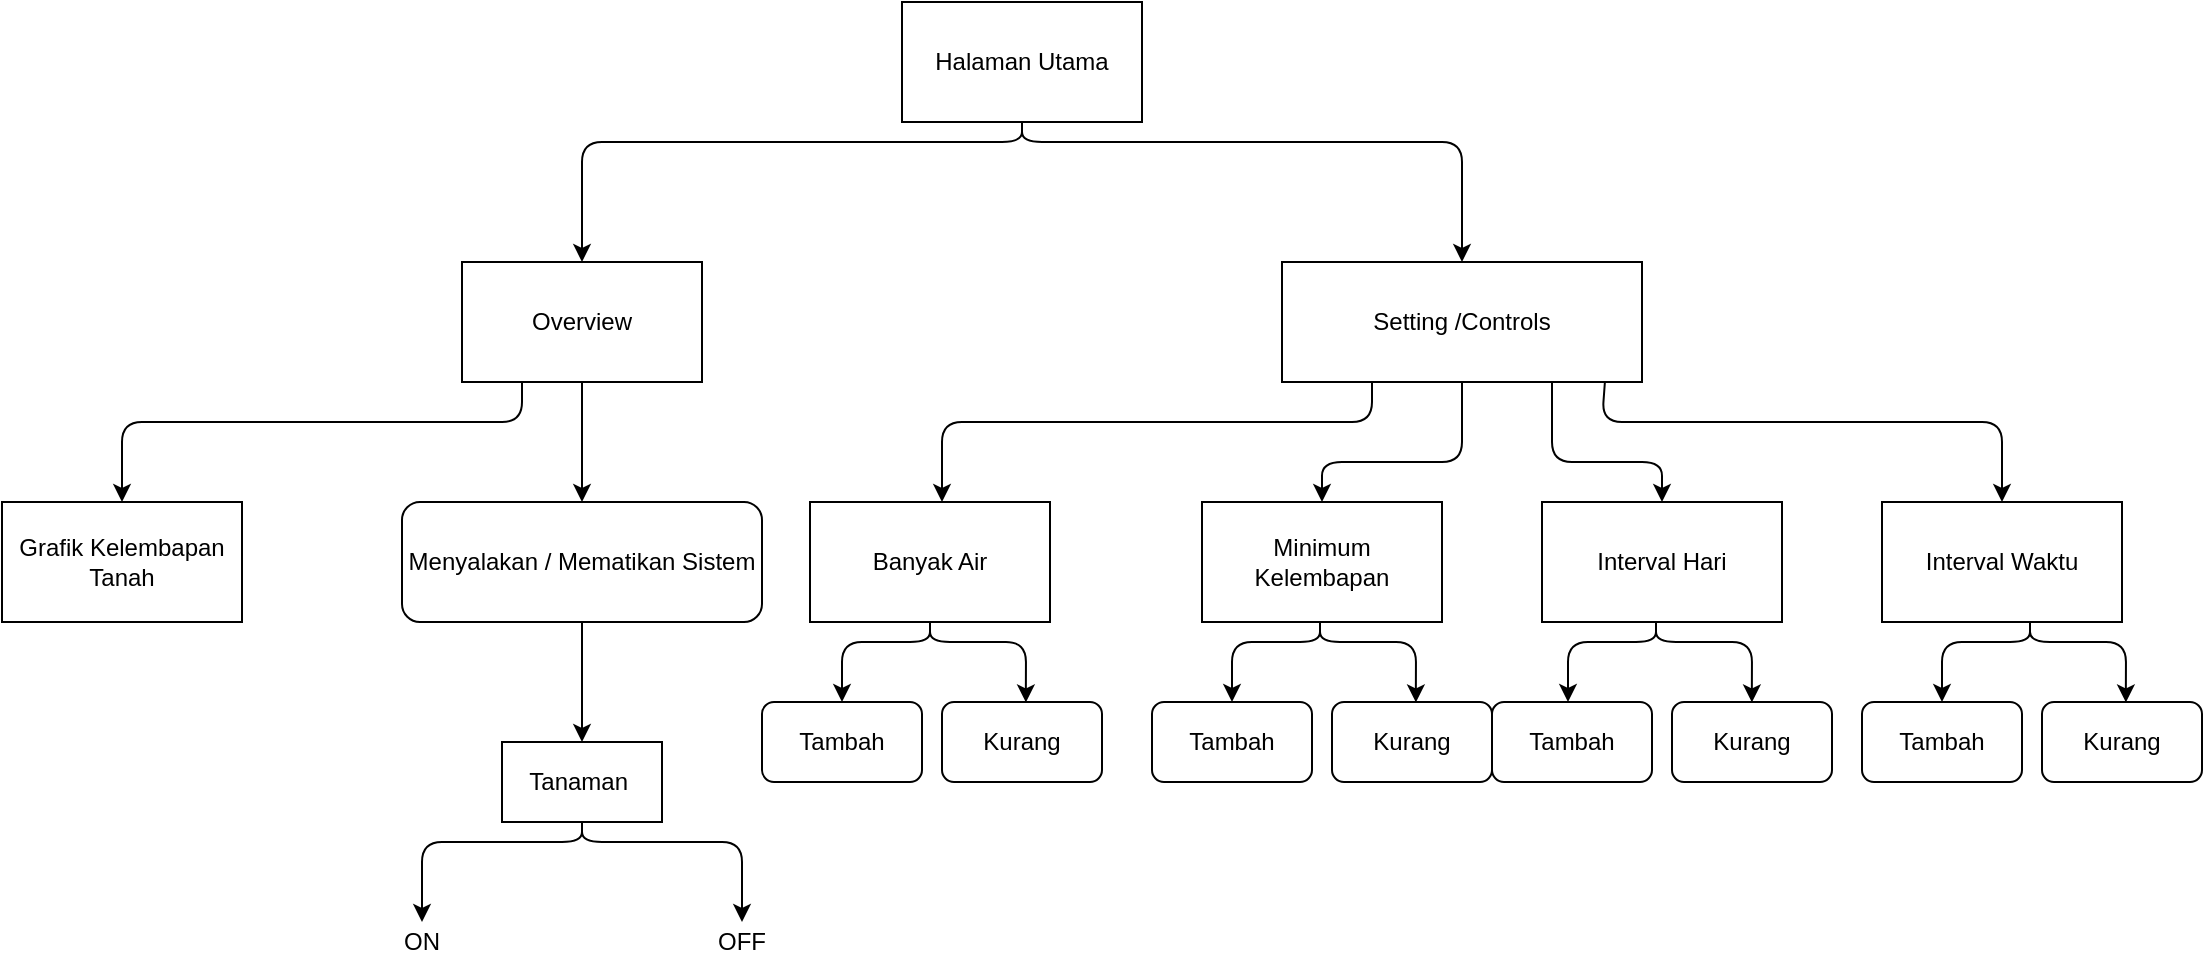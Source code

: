 <mxfile version="14.6.6" type="github">
  <diagram id="04UeCO1tRRVWbVPSGN4-" name="Page-1">
    <mxGraphModel dx="925" dy="516" grid="1" gridSize="10" guides="1" tooltips="1" connect="1" arrows="1" fold="1" page="1" pageScale="1" pageWidth="1169" pageHeight="827" math="0" shadow="0">
      <root>
        <mxCell id="0" />
        <mxCell id="1" parent="0" />
        <mxCell id="5Y6qX5x5vzcB-KbmH06u-1" value="Halaman Utama" style="rounded=0;whiteSpace=wrap;html=1;" parent="1" vertex="1">
          <mxGeometry x="480" y="60" width="120" height="60" as="geometry" />
        </mxCell>
        <mxCell id="5Y6qX5x5vzcB-KbmH06u-2" value="" style="endArrow=classic;html=1;exitX=0.5;exitY=1;exitDx=0;exitDy=0;" parent="1" source="5Y6qX5x5vzcB-KbmH06u-1" target="5Y6qX5x5vzcB-KbmH06u-3" edge="1">
          <mxGeometry width="50" height="50" relative="1" as="geometry">
            <mxPoint x="400" y="320" as="sourcePoint" />
            <mxPoint x="140" y="190" as="targetPoint" />
            <Array as="points">
              <mxPoint x="540" y="130" />
              <mxPoint x="320" y="130" />
            </Array>
          </mxGeometry>
        </mxCell>
        <mxCell id="5Y6qX5x5vzcB-KbmH06u-3" value="Overview" style="rounded=0;whiteSpace=wrap;html=1;" parent="1" vertex="1">
          <mxGeometry x="260" y="190" width="120" height="60" as="geometry" />
        </mxCell>
        <mxCell id="5Y6qX5x5vzcB-KbmH06u-4" value="Setting /Controls" style="rounded=0;whiteSpace=wrap;html=1;" parent="1" vertex="1">
          <mxGeometry x="670" y="190" width="180" height="60" as="geometry" />
        </mxCell>
        <mxCell id="5Y6qX5x5vzcB-KbmH06u-5" value="" style="endArrow=classic;html=1;exitX=0.5;exitY=1;exitDx=0;exitDy=0;entryX=0.5;entryY=0;entryDx=0;entryDy=0;" parent="1" source="5Y6qX5x5vzcB-KbmH06u-1" target="5Y6qX5x5vzcB-KbmH06u-4" edge="1">
          <mxGeometry width="50" height="50" relative="1" as="geometry">
            <mxPoint x="480" y="140" as="sourcePoint" />
            <mxPoint x="480" y="190" as="targetPoint" />
            <Array as="points">
              <mxPoint x="540" y="130" />
              <mxPoint x="760" y="130" />
            </Array>
          </mxGeometry>
        </mxCell>
        <mxCell id="5Y6qX5x5vzcB-KbmH06u-13" value="Menyalakan / Mematikan Sistem" style="rounded=1;whiteSpace=wrap;html=1;" parent="1" vertex="1">
          <mxGeometry x="230" y="310" width="180" height="60" as="geometry" />
        </mxCell>
        <mxCell id="5Y6qX5x5vzcB-KbmH06u-14" value="" style="endArrow=classic;html=1;exitX=0.5;exitY=1;exitDx=0;exitDy=0;entryX=0.5;entryY=0;entryDx=0;entryDy=0;" parent="1" source="5Y6qX5x5vzcB-KbmH06u-13" target="5Y6qX5x5vzcB-KbmH06u-18" edge="1">
          <mxGeometry width="50" height="50" relative="1" as="geometry">
            <mxPoint x="260" y="370" as="sourcePoint" />
            <mxPoint x="140" y="430" as="targetPoint" />
            <Array as="points">
              <mxPoint x="320" y="380" />
              <mxPoint x="320" y="410" />
            </Array>
          </mxGeometry>
        </mxCell>
        <mxCell id="5Y6qX5x5vzcB-KbmH06u-16" value="" style="endArrow=classic;html=1;exitX=0.5;exitY=1;exitDx=0;exitDy=0;" parent="1" source="5Y6qX5x5vzcB-KbmH06u-3" target="5Y6qX5x5vzcB-KbmH06u-13" edge="1">
          <mxGeometry width="50" height="50" relative="1" as="geometry">
            <mxPoint x="310" y="390" as="sourcePoint" />
            <mxPoint x="360" y="340" as="targetPoint" />
          </mxGeometry>
        </mxCell>
        <mxCell id="5Y6qX5x5vzcB-KbmH06u-18" value="Tanaman&amp;nbsp;" style="rounded=0;whiteSpace=wrap;html=1;" parent="1" vertex="1">
          <mxGeometry x="280" y="430" width="80" height="40" as="geometry" />
        </mxCell>
        <mxCell id="5Y6qX5x5vzcB-KbmH06u-22" value="" style="endArrow=classic;html=1;exitX=0.5;exitY=1;exitDx=0;exitDy=0;" parent="1" source="5Y6qX5x5vzcB-KbmH06u-18" target="5Y6qX5x5vzcB-KbmH06u-23" edge="1">
          <mxGeometry width="50" height="50" relative="1" as="geometry">
            <mxPoint x="310" y="390" as="sourcePoint" />
            <mxPoint x="100" y="510" as="targetPoint" />
            <Array as="points">
              <mxPoint x="320" y="480" />
              <mxPoint x="240" y="480" />
            </Array>
          </mxGeometry>
        </mxCell>
        <mxCell id="5Y6qX5x5vzcB-KbmH06u-23" value="ON" style="text;html=1;strokeColor=none;fillColor=none;align=center;verticalAlign=middle;whiteSpace=wrap;rounded=0;" parent="1" vertex="1">
          <mxGeometry x="220" y="520" width="40" height="20" as="geometry" />
        </mxCell>
        <mxCell id="5Y6qX5x5vzcB-KbmH06u-34" value="" style="endArrow=classic;html=1;exitX=0.25;exitY=1;exitDx=0;exitDy=0;" parent="1" source="5Y6qX5x5vzcB-KbmH06u-4" edge="1">
          <mxGeometry width="50" height="50" relative="1" as="geometry">
            <mxPoint x="570" y="250" as="sourcePoint" />
            <mxPoint x="500" y="310" as="targetPoint" />
            <Array as="points">
              <mxPoint x="715" y="270" />
              <mxPoint x="500" y="270" />
            </Array>
          </mxGeometry>
        </mxCell>
        <mxCell id="5Y6qX5x5vzcB-KbmH06u-35" value="Banyak Air" style="rounded=0;whiteSpace=wrap;html=1;" parent="1" vertex="1">
          <mxGeometry x="434" y="310" width="120" height="60" as="geometry" />
        </mxCell>
        <mxCell id="5Y6qX5x5vzcB-KbmH06u-36" value="Minimum Kelembapan" style="rounded=0;whiteSpace=wrap;html=1;" parent="1" vertex="1">
          <mxGeometry x="630" y="310" width="120" height="60" as="geometry" />
        </mxCell>
        <mxCell id="5Y6qX5x5vzcB-KbmH06u-38" value="Interval Hari" style="rounded=0;whiteSpace=wrap;html=1;" parent="1" vertex="1">
          <mxGeometry x="800" y="310" width="120" height="60" as="geometry" />
        </mxCell>
        <mxCell id="5Y6qX5x5vzcB-KbmH06u-39" value="Interval Waktu" style="rounded=0;whiteSpace=wrap;html=1;" parent="1" vertex="1">
          <mxGeometry x="970" y="310" width="120" height="60" as="geometry" />
        </mxCell>
        <mxCell id="5Y6qX5x5vzcB-KbmH06u-40" value="" style="endArrow=classic;html=1;exitX=0.5;exitY=1;exitDx=0;exitDy=0;entryX=0.5;entryY=0;entryDx=0;entryDy=0;" parent="1" source="5Y6qX5x5vzcB-KbmH06u-4" target="5Y6qX5x5vzcB-KbmH06u-36" edge="1">
          <mxGeometry width="50" height="50" relative="1" as="geometry">
            <mxPoint x="610" y="360" as="sourcePoint" />
            <mxPoint x="660" y="310" as="targetPoint" />
            <Array as="points">
              <mxPoint x="760" y="290" />
              <mxPoint x="690" y="290" />
            </Array>
          </mxGeometry>
        </mxCell>
        <mxCell id="5Y6qX5x5vzcB-KbmH06u-41" value="" style="endArrow=classic;html=1;exitX=0.75;exitY=1;exitDx=0;exitDy=0;entryX=0.5;entryY=0;entryDx=0;entryDy=0;" parent="1" source="5Y6qX5x5vzcB-KbmH06u-4" target="5Y6qX5x5vzcB-KbmH06u-38" edge="1">
          <mxGeometry width="50" height="50" relative="1" as="geometry">
            <mxPoint x="610" y="360" as="sourcePoint" />
            <mxPoint x="660" y="310" as="targetPoint" />
            <Array as="points">
              <mxPoint x="805" y="290" />
              <mxPoint x="860" y="290" />
            </Array>
          </mxGeometry>
        </mxCell>
        <mxCell id="5Y6qX5x5vzcB-KbmH06u-42" value="" style="endArrow=classic;html=1;exitX=0.897;exitY=0.998;exitDx=0;exitDy=0;exitPerimeter=0;entryX=0.5;entryY=0;entryDx=0;entryDy=0;" parent="1" source="5Y6qX5x5vzcB-KbmH06u-4" target="5Y6qX5x5vzcB-KbmH06u-39" edge="1">
          <mxGeometry width="50" height="50" relative="1" as="geometry">
            <mxPoint x="720" y="350" as="sourcePoint" />
            <mxPoint x="951" y="313" as="targetPoint" />
            <Array as="points">
              <mxPoint x="830" y="270" />
              <mxPoint x="1030" y="270" />
            </Array>
          </mxGeometry>
        </mxCell>
        <mxCell id="5Y6qX5x5vzcB-KbmH06u-43" value="" style="endArrow=classic;html=1;exitX=0.25;exitY=1;exitDx=0;exitDy=0;" parent="1" source="5Y6qX5x5vzcB-KbmH06u-3" target="5Y6qX5x5vzcB-KbmH06u-44" edge="1">
          <mxGeometry width="50" height="50" relative="1" as="geometry">
            <mxPoint x="520" y="400" as="sourcePoint" />
            <mxPoint x="90" y="290" as="targetPoint" />
            <Array as="points">
              <mxPoint x="290" y="270" />
              <mxPoint x="90" y="270" />
            </Array>
          </mxGeometry>
        </mxCell>
        <mxCell id="5Y6qX5x5vzcB-KbmH06u-44" value="Grafik Kelembapan Tanah" style="rounded=0;whiteSpace=wrap;html=1;" parent="1" vertex="1">
          <mxGeometry x="30" y="310" width="120" height="60" as="geometry" />
        </mxCell>
        <mxCell id="5Y6qX5x5vzcB-KbmH06u-45" value="" style="endArrow=classic;html=1;exitX=0.5;exitY=1;exitDx=0;exitDy=0;" parent="1" source="5Y6qX5x5vzcB-KbmH06u-35" target="5Y6qX5x5vzcB-KbmH06u-46" edge="1">
          <mxGeometry width="50" height="50" relative="1" as="geometry">
            <mxPoint x="520" y="390" as="sourcePoint" />
            <mxPoint x="450" y="410" as="targetPoint" />
            <Array as="points">
              <mxPoint x="494" y="380" />
              <mxPoint x="450" y="380" />
            </Array>
          </mxGeometry>
        </mxCell>
        <mxCell id="5Y6qX5x5vzcB-KbmH06u-46" value="Tambah" style="rounded=1;whiteSpace=wrap;html=1;" parent="1" vertex="1">
          <mxGeometry x="410" y="410" width="80" height="40" as="geometry" />
        </mxCell>
        <mxCell id="5Y6qX5x5vzcB-KbmH06u-48" value="Kurang" style="rounded=1;whiteSpace=wrap;html=1;" parent="1" vertex="1">
          <mxGeometry x="500" y="410" width="80" height="40" as="geometry" />
        </mxCell>
        <mxCell id="5Y6qX5x5vzcB-KbmH06u-49" value="" style="endArrow=classic;html=1;exitX=0.5;exitY=1;exitDx=0;exitDy=0;entryX=0.524;entryY=0.005;entryDx=0;entryDy=0;entryPerimeter=0;" parent="1" source="5Y6qX5x5vzcB-KbmH06u-35" target="5Y6qX5x5vzcB-KbmH06u-48" edge="1">
          <mxGeometry width="50" height="50" relative="1" as="geometry">
            <mxPoint x="560" y="390" as="sourcePoint" />
            <mxPoint x="610" y="340" as="targetPoint" />
            <Array as="points">
              <mxPoint x="494" y="380" />
              <mxPoint x="542" y="380" />
            </Array>
          </mxGeometry>
        </mxCell>
        <mxCell id="5Y6qX5x5vzcB-KbmH06u-50" value="" style="endArrow=classic;html=1;exitX=0.5;exitY=1;exitDx=0;exitDy=0;" parent="1" target="5Y6qX5x5vzcB-KbmH06u-51" edge="1">
          <mxGeometry width="50" height="50" relative="1" as="geometry">
            <mxPoint x="689" y="370" as="sourcePoint" />
            <mxPoint x="645" y="410" as="targetPoint" />
            <Array as="points">
              <mxPoint x="689" y="380" />
              <mxPoint x="645" y="380" />
            </Array>
          </mxGeometry>
        </mxCell>
        <mxCell id="5Y6qX5x5vzcB-KbmH06u-51" value="Tambah" style="rounded=1;whiteSpace=wrap;html=1;" parent="1" vertex="1">
          <mxGeometry x="605" y="410" width="80" height="40" as="geometry" />
        </mxCell>
        <mxCell id="5Y6qX5x5vzcB-KbmH06u-52" value="Kurang" style="rounded=1;whiteSpace=wrap;html=1;" parent="1" vertex="1">
          <mxGeometry x="695" y="410" width="80" height="40" as="geometry" />
        </mxCell>
        <mxCell id="5Y6qX5x5vzcB-KbmH06u-53" value="" style="endArrow=classic;html=1;exitX=0.5;exitY=1;exitDx=0;exitDy=0;entryX=0.524;entryY=0.005;entryDx=0;entryDy=0;entryPerimeter=0;" parent="1" target="5Y6qX5x5vzcB-KbmH06u-52" edge="1">
          <mxGeometry width="50" height="50" relative="1" as="geometry">
            <mxPoint x="689" y="370" as="sourcePoint" />
            <mxPoint x="805" y="340" as="targetPoint" />
            <Array as="points">
              <mxPoint x="689" y="380" />
              <mxPoint x="737" y="380" />
            </Array>
          </mxGeometry>
        </mxCell>
        <mxCell id="5Y6qX5x5vzcB-KbmH06u-55" value="Tambah" style="rounded=1;whiteSpace=wrap;html=1;" parent="1" vertex="1">
          <mxGeometry x="775" y="410" width="80" height="40" as="geometry" />
        </mxCell>
        <mxCell id="5Y6qX5x5vzcB-KbmH06u-56" value="Kurang" style="rounded=1;whiteSpace=wrap;html=1;" parent="1" vertex="1">
          <mxGeometry x="865" y="410" width="80" height="40" as="geometry" />
        </mxCell>
        <mxCell id="5Y6qX5x5vzcB-KbmH06u-58" value="" style="endArrow=classic;html=1;exitX=0.5;exitY=1;exitDx=0;exitDy=0;" parent="1" target="5Y6qX5x5vzcB-KbmH06u-59" edge="1">
          <mxGeometry width="50" height="50" relative="1" as="geometry">
            <mxPoint x="1044" y="370" as="sourcePoint" />
            <mxPoint x="1000" y="410" as="targetPoint" />
            <Array as="points">
              <mxPoint x="1044" y="380" />
              <mxPoint x="1000" y="380" />
            </Array>
          </mxGeometry>
        </mxCell>
        <mxCell id="5Y6qX5x5vzcB-KbmH06u-59" value="Tambah" style="rounded=1;whiteSpace=wrap;html=1;" parent="1" vertex="1">
          <mxGeometry x="960" y="410" width="80" height="40" as="geometry" />
        </mxCell>
        <mxCell id="5Y6qX5x5vzcB-KbmH06u-60" value="Kurang" style="rounded=1;whiteSpace=wrap;html=1;" parent="1" vertex="1">
          <mxGeometry x="1050" y="410" width="80" height="40" as="geometry" />
        </mxCell>
        <mxCell id="5Y6qX5x5vzcB-KbmH06u-61" value="" style="endArrow=classic;html=1;exitX=0.5;exitY=1;exitDx=0;exitDy=0;entryX=0.524;entryY=0.005;entryDx=0;entryDy=0;entryPerimeter=0;" parent="1" target="5Y6qX5x5vzcB-KbmH06u-60" edge="1">
          <mxGeometry width="50" height="50" relative="1" as="geometry">
            <mxPoint x="1044" y="370" as="sourcePoint" />
            <mxPoint x="1160" y="340" as="targetPoint" />
            <Array as="points">
              <mxPoint x="1044" y="380" />
              <mxPoint x="1092" y="380" />
            </Array>
          </mxGeometry>
        </mxCell>
        <mxCell id="5Y6qX5x5vzcB-KbmH06u-62" value="" style="endArrow=classic;html=1;exitX=0.5;exitY=1;exitDx=0;exitDy=0;" parent="1" edge="1">
          <mxGeometry width="50" height="50" relative="1" as="geometry">
            <mxPoint x="857" y="370" as="sourcePoint" />
            <mxPoint x="813" y="410" as="targetPoint" />
            <Array as="points">
              <mxPoint x="857" y="380" />
              <mxPoint x="813" y="380" />
            </Array>
          </mxGeometry>
        </mxCell>
        <mxCell id="5Y6qX5x5vzcB-KbmH06u-63" value="" style="endArrow=classic;html=1;exitX=0.5;exitY=1;exitDx=0;exitDy=0;entryX=0.524;entryY=0.005;entryDx=0;entryDy=0;entryPerimeter=0;" parent="1" edge="1">
          <mxGeometry width="50" height="50" relative="1" as="geometry">
            <mxPoint x="857" y="370" as="sourcePoint" />
            <mxPoint x="904.92" y="410.2" as="targetPoint" />
            <Array as="points">
              <mxPoint x="857" y="380" />
              <mxPoint x="905" y="380" />
            </Array>
          </mxGeometry>
        </mxCell>
        <mxCell id="5Y6qX5x5vzcB-KbmH06u-64" value="" style="endArrow=classic;html=1;exitX=0.5;exitY=1;exitDx=0;exitDy=0;" parent="1" source="5Y6qX5x5vzcB-KbmH06u-18" edge="1">
          <mxGeometry width="50" height="50" relative="1" as="geometry">
            <mxPoint x="520" y="510" as="sourcePoint" />
            <mxPoint x="400" y="520" as="targetPoint" />
            <Array as="points">
              <mxPoint x="320" y="480" />
              <mxPoint x="400" y="480" />
            </Array>
          </mxGeometry>
        </mxCell>
        <mxCell id="5Y6qX5x5vzcB-KbmH06u-65" value="OFF" style="text;html=1;strokeColor=none;fillColor=none;align=center;verticalAlign=middle;whiteSpace=wrap;rounded=0;" parent="1" vertex="1">
          <mxGeometry x="380" y="520" width="40" height="20" as="geometry" />
        </mxCell>
      </root>
    </mxGraphModel>
  </diagram>
</mxfile>
